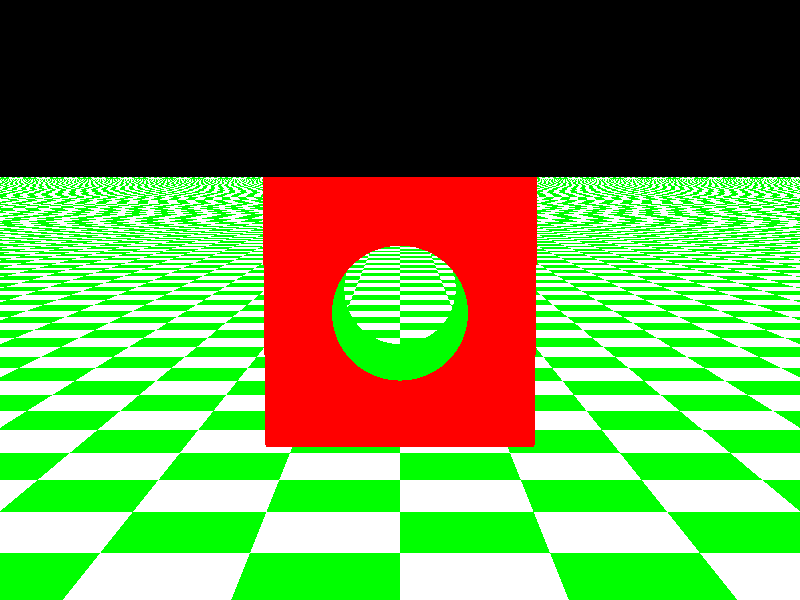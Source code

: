 #version 3.7;

#include "colors.inc"
camera {
	location <0, 1, -10>
	look_at 0
	angle 36
}

light_source { <500, 500, -1000> White }

plane {
	y, -1.5
	pigment { checker Green White }
}

#declare HoleLens = difference {
	intersection {
		sphere {
			<0, 0, 0>, 1
			translate -0.5 * x
		}

		sphere {
			<0, 0, 0>, 1
			translate 0.5 * x
		}

		pigment { Red }
		rotate 90 * y
	}

	cylinder {
		<0, 0, -1> <0, 0, 1>, .35
	}
}

/*merge {
	object { HoleLens translate <-.65,  .65, 0> }
	object { HoleLens translate < .65,  .65, 0> }
	object { HoleLens translate <-.65, -.65, 0> }
	object { HoleLens translate < .65, -.65, 0> }
	pigment { Red }
}*/

difference {
	box {
		<-1, -1, -1> <1, 1, 1>
		pigment { Red }
	}

	cylinder {
		-1.001 * z, 1.001 * z, 0.5
		pigment { Green }
	}

	//rotate 45 * y
}
